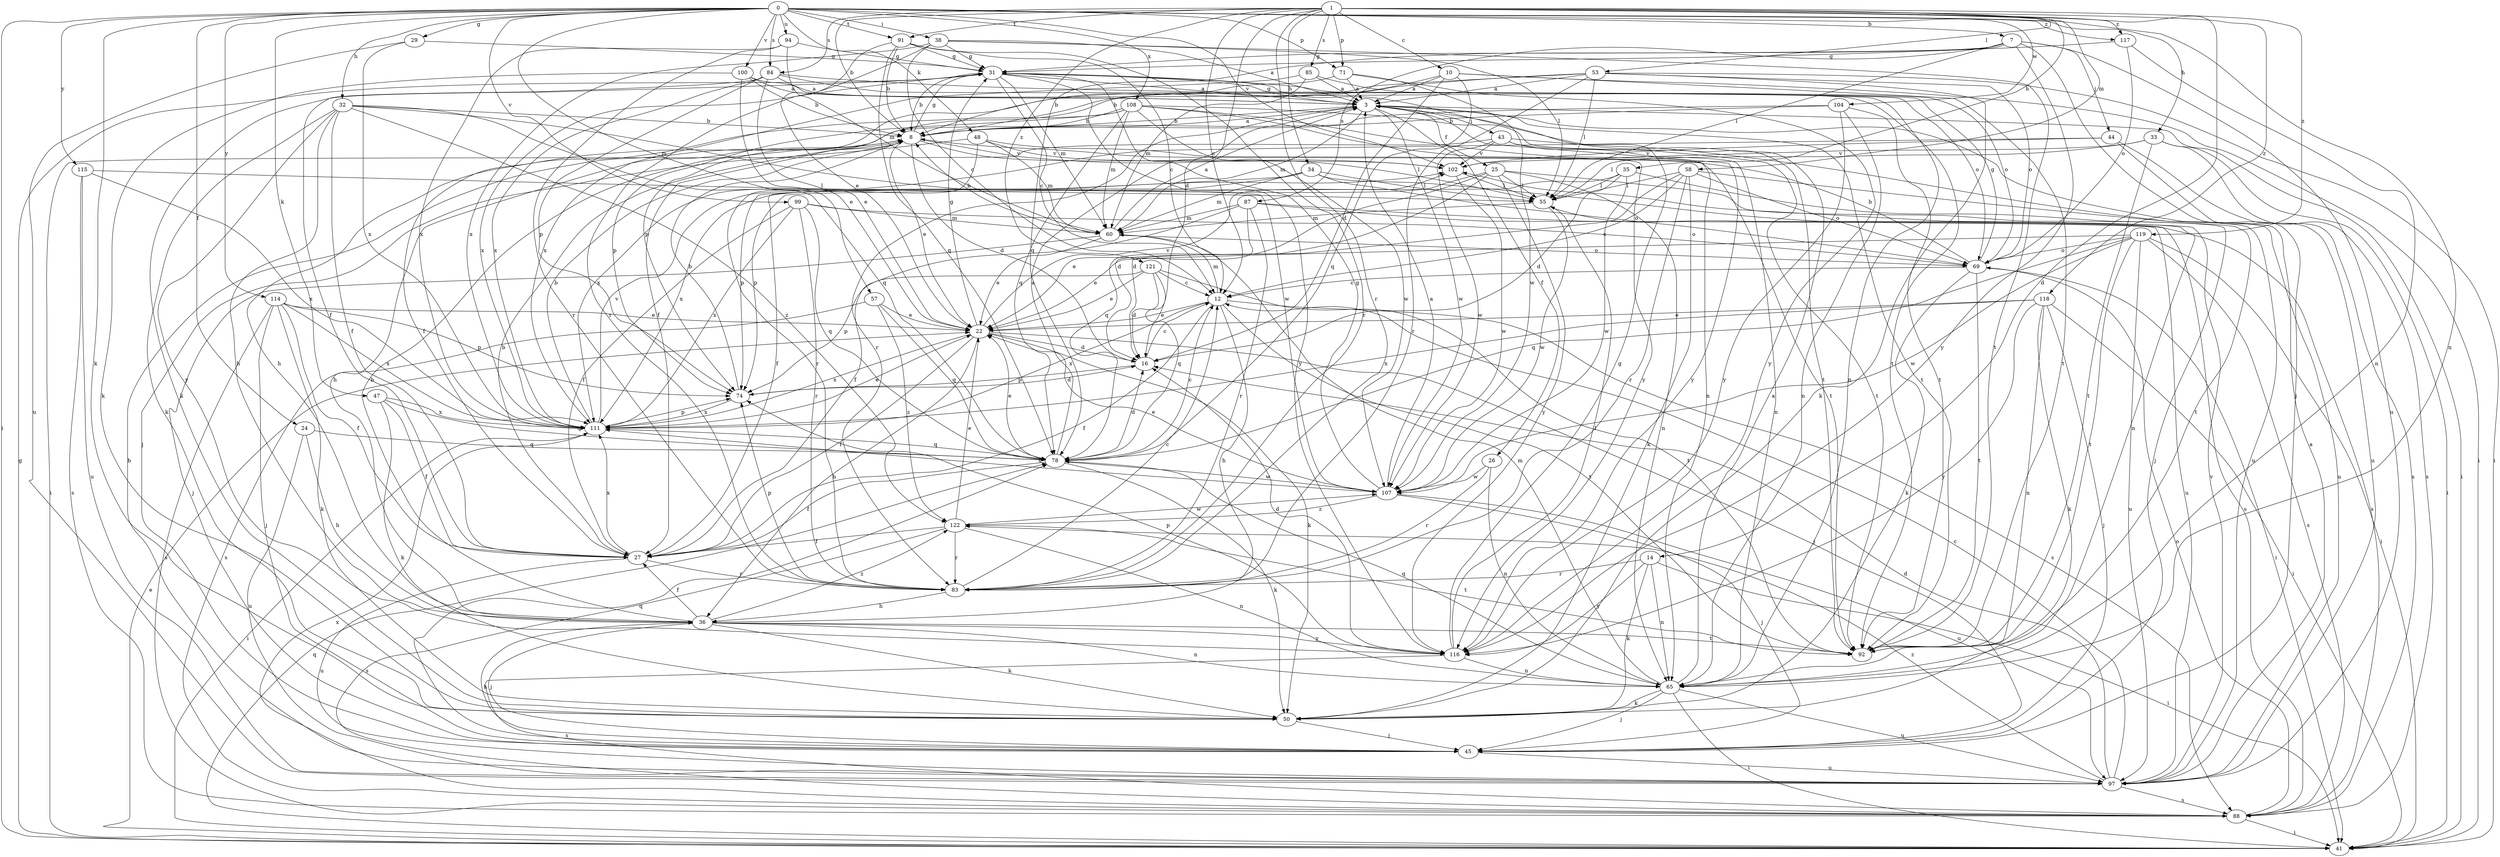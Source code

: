 strict digraph  {
0;
1;
3;
7;
8;
10;
12;
14;
16;
22;
24;
25;
26;
27;
29;
31;
32;
33;
34;
35;
36;
38;
41;
43;
44;
45;
47;
48;
50;
53;
55;
57;
58;
60;
65;
69;
71;
74;
78;
83;
84;
85;
87;
88;
91;
92;
94;
97;
99;
100;
102;
104;
107;
108;
111;
114;
115;
116;
117;
118;
119;
121;
122;
0 -> 7  [label=b];
0 -> 24  [label=f];
0 -> 29  [label=g];
0 -> 32  [label=h];
0 -> 33  [label=h];
0 -> 38  [label=i];
0 -> 41  [label=i];
0 -> 47  [label=k];
0 -> 48  [label=k];
0 -> 50  [label=k];
0 -> 57  [label=m];
0 -> 65  [label=n];
0 -> 71  [label=p];
0 -> 84  [label=s];
0 -> 91  [label=t];
0 -> 94  [label=u];
0 -> 99  [label=v];
0 -> 100  [label=v];
0 -> 102  [label=v];
0 -> 104  [label=w];
0 -> 108  [label=x];
0 -> 114  [label=y];
0 -> 115  [label=y];
0 -> 117  [label=z];
1 -> 8  [label=b];
1 -> 10  [label=c];
1 -> 12  [label=c];
1 -> 14  [label=d];
1 -> 16  [label=d];
1 -> 34  [label=h];
1 -> 35  [label=h];
1 -> 53  [label=l];
1 -> 58  [label=m];
1 -> 71  [label=p];
1 -> 83  [label=r];
1 -> 84  [label=s];
1 -> 85  [label=s];
1 -> 91  [label=t];
1 -> 117  [label=z];
1 -> 118  [label=z];
1 -> 119  [label=z];
1 -> 121  [label=z];
3 -> 8  [label=b];
3 -> 25  [label=f];
3 -> 26  [label=f];
3 -> 31  [label=g];
3 -> 41  [label=i];
3 -> 43  [label=j];
3 -> 60  [label=m];
3 -> 83  [label=r];
3 -> 92  [label=t];
3 -> 107  [label=w];
3 -> 116  [label=y];
7 -> 31  [label=g];
7 -> 44  [label=j];
7 -> 45  [label=j];
7 -> 55  [label=l];
7 -> 78  [label=q];
7 -> 87  [label=s];
7 -> 97  [label=u];
7 -> 116  [label=y];
8 -> 3  [label=a];
8 -> 16  [label=d];
8 -> 22  [label=e];
8 -> 31  [label=g];
8 -> 36  [label=h];
8 -> 55  [label=l];
8 -> 102  [label=v];
10 -> 3  [label=a];
10 -> 8  [label=b];
10 -> 16  [label=d];
10 -> 41  [label=i];
10 -> 78  [label=q];
10 -> 92  [label=t];
12 -> 22  [label=e];
12 -> 27  [label=f];
12 -> 36  [label=h];
12 -> 60  [label=m];
12 -> 88  [label=s];
12 -> 92  [label=t];
12 -> 111  [label=x];
14 -> 41  [label=i];
14 -> 50  [label=k];
14 -> 65  [label=n];
14 -> 83  [label=r];
14 -> 116  [label=y];
16 -> 12  [label=c];
16 -> 74  [label=p];
22 -> 16  [label=d];
22 -> 27  [label=f];
22 -> 31  [label=g];
22 -> 36  [label=h];
22 -> 45  [label=j];
22 -> 50  [label=k];
22 -> 102  [label=v];
22 -> 111  [label=x];
24 -> 36  [label=h];
24 -> 78  [label=q];
24 -> 97  [label=u];
25 -> 16  [label=d];
25 -> 45  [label=j];
25 -> 55  [label=l];
25 -> 65  [label=n];
25 -> 78  [label=q];
25 -> 111  [label=x];
25 -> 116  [label=y];
26 -> 65  [label=n];
26 -> 83  [label=r];
26 -> 107  [label=w];
27 -> 8  [label=b];
27 -> 83  [label=r];
27 -> 97  [label=u];
27 -> 111  [label=x];
29 -> 31  [label=g];
29 -> 97  [label=u];
29 -> 111  [label=x];
31 -> 3  [label=a];
31 -> 8  [label=b];
31 -> 12  [label=c];
31 -> 50  [label=k];
31 -> 60  [label=m];
31 -> 111  [label=x];
31 -> 116  [label=y];
32 -> 8  [label=b];
32 -> 27  [label=f];
32 -> 36  [label=h];
32 -> 50  [label=k];
32 -> 78  [label=q];
32 -> 107  [label=w];
32 -> 116  [label=y];
32 -> 122  [label=z];
33 -> 41  [label=i];
33 -> 55  [label=l];
33 -> 88  [label=s];
33 -> 92  [label=t];
33 -> 102  [label=v];
34 -> 27  [label=f];
34 -> 55  [label=l];
34 -> 60  [label=m];
34 -> 65  [label=n];
34 -> 69  [label=o];
34 -> 74  [label=p];
35 -> 16  [label=d];
35 -> 55  [label=l];
35 -> 74  [label=p];
35 -> 92  [label=t];
35 -> 107  [label=w];
36 -> 8  [label=b];
36 -> 27  [label=f];
36 -> 45  [label=j];
36 -> 50  [label=k];
36 -> 65  [label=n];
36 -> 92  [label=t];
36 -> 116  [label=y];
36 -> 122  [label=z];
38 -> 3  [label=a];
38 -> 12  [label=c];
38 -> 31  [label=g];
38 -> 55  [label=l];
38 -> 83  [label=r];
38 -> 92  [label=t];
38 -> 111  [label=x];
41 -> 22  [label=e];
41 -> 31  [label=g];
41 -> 78  [label=q];
43 -> 41  [label=i];
43 -> 65  [label=n];
43 -> 92  [label=t];
43 -> 97  [label=u];
43 -> 102  [label=v];
43 -> 107  [label=w];
44 -> 88  [label=s];
44 -> 97  [label=u];
44 -> 102  [label=v];
44 -> 111  [label=x];
45 -> 36  [label=h];
45 -> 78  [label=q];
45 -> 97  [label=u];
47 -> 27  [label=f];
47 -> 50  [label=k];
47 -> 78  [label=q];
47 -> 111  [label=x];
48 -> 45  [label=j];
48 -> 60  [label=m];
48 -> 83  [label=r];
48 -> 92  [label=t];
48 -> 102  [label=v];
50 -> 45  [label=j];
53 -> 3  [label=a];
53 -> 27  [label=f];
53 -> 41  [label=i];
53 -> 50  [label=k];
53 -> 55  [label=l];
53 -> 69  [label=o];
53 -> 74  [label=p];
53 -> 83  [label=r];
55 -> 60  [label=m];
55 -> 88  [label=s];
55 -> 107  [label=w];
57 -> 22  [label=e];
57 -> 78  [label=q];
57 -> 88  [label=s];
57 -> 122  [label=z];
58 -> 12  [label=c];
58 -> 16  [label=d];
58 -> 50  [label=k];
58 -> 55  [label=l];
58 -> 69  [label=o];
58 -> 83  [label=r];
58 -> 97  [label=u];
60 -> 3  [label=a];
60 -> 8  [label=b];
60 -> 22  [label=e];
60 -> 45  [label=j];
60 -> 69  [label=o];
65 -> 3  [label=a];
65 -> 41  [label=i];
65 -> 45  [label=j];
65 -> 50  [label=k];
65 -> 60  [label=m];
65 -> 78  [label=q];
65 -> 97  [label=u];
69 -> 8  [label=b];
69 -> 12  [label=c];
69 -> 31  [label=g];
69 -> 41  [label=i];
69 -> 50  [label=k];
69 -> 92  [label=t];
71 -> 3  [label=a];
71 -> 8  [label=b];
71 -> 107  [label=w];
71 -> 116  [label=y];
74 -> 8  [label=b];
74 -> 16  [label=d];
74 -> 111  [label=x];
78 -> 3  [label=a];
78 -> 12  [label=c];
78 -> 16  [label=d];
78 -> 22  [label=e];
78 -> 27  [label=f];
78 -> 50  [label=k];
78 -> 107  [label=w];
83 -> 12  [label=c];
83 -> 36  [label=h];
83 -> 74  [label=p];
84 -> 3  [label=a];
84 -> 22  [label=e];
84 -> 27  [label=f];
84 -> 65  [label=n];
84 -> 69  [label=o];
84 -> 74  [label=p];
84 -> 111  [label=x];
85 -> 3  [label=a];
85 -> 60  [label=m];
85 -> 69  [label=o];
85 -> 111  [label=x];
87 -> 22  [label=e];
87 -> 27  [label=f];
87 -> 60  [label=m];
87 -> 83  [label=r];
87 -> 88  [label=s];
87 -> 97  [label=u];
88 -> 41  [label=i];
88 -> 69  [label=o];
88 -> 111  [label=x];
91 -> 8  [label=b];
91 -> 12  [label=c];
91 -> 22  [label=e];
91 -> 31  [label=g];
91 -> 78  [label=q];
91 -> 83  [label=r];
94 -> 31  [label=g];
94 -> 60  [label=m];
94 -> 83  [label=r];
94 -> 111  [label=x];
97 -> 3  [label=a];
97 -> 8  [label=b];
97 -> 12  [label=c];
97 -> 16  [label=d];
97 -> 88  [label=s];
97 -> 102  [label=v];
97 -> 122  [label=z];
99 -> 27  [label=f];
99 -> 60  [label=m];
99 -> 69  [label=o];
99 -> 78  [label=q];
99 -> 83  [label=r];
99 -> 111  [label=x];
100 -> 3  [label=a];
100 -> 8  [label=b];
100 -> 22  [label=e];
100 -> 50  [label=k];
100 -> 92  [label=t];
102 -> 55  [label=l];
102 -> 107  [label=w];
104 -> 8  [label=b];
104 -> 36  [label=h];
104 -> 65  [label=n];
104 -> 92  [label=t];
104 -> 116  [label=y];
107 -> 3  [label=a];
107 -> 22  [label=e];
107 -> 31  [label=g];
107 -> 45  [label=j];
107 -> 97  [label=u];
107 -> 111  [label=x];
107 -> 122  [label=z];
108 -> 8  [label=b];
108 -> 27  [label=f];
108 -> 60  [label=m];
108 -> 65  [label=n];
108 -> 74  [label=p];
108 -> 78  [label=q];
108 -> 92  [label=t];
108 -> 107  [label=w];
108 -> 116  [label=y];
111 -> 8  [label=b];
111 -> 22  [label=e];
111 -> 41  [label=i];
111 -> 74  [label=p];
111 -> 78  [label=q];
111 -> 102  [label=v];
114 -> 22  [label=e];
114 -> 27  [label=f];
114 -> 45  [label=j];
114 -> 50  [label=k];
114 -> 74  [label=p];
114 -> 88  [label=s];
114 -> 111  [label=x];
115 -> 55  [label=l];
115 -> 88  [label=s];
115 -> 97  [label=u];
115 -> 111  [label=x];
116 -> 16  [label=d];
116 -> 31  [label=g];
116 -> 55  [label=l];
116 -> 65  [label=n];
116 -> 74  [label=p];
116 -> 88  [label=s];
117 -> 31  [label=g];
117 -> 65  [label=n];
117 -> 69  [label=o];
118 -> 22  [label=e];
118 -> 41  [label=i];
118 -> 45  [label=j];
118 -> 50  [label=k];
118 -> 65  [label=n];
118 -> 111  [label=x];
118 -> 116  [label=y];
119 -> 22  [label=e];
119 -> 41  [label=i];
119 -> 69  [label=o];
119 -> 78  [label=q];
119 -> 88  [label=s];
119 -> 92  [label=t];
119 -> 97  [label=u];
119 -> 107  [label=w];
121 -> 12  [label=c];
121 -> 16  [label=d];
121 -> 22  [label=e];
121 -> 74  [label=p];
121 -> 78  [label=q];
121 -> 92  [label=t];
122 -> 22  [label=e];
122 -> 27  [label=f];
122 -> 65  [label=n];
122 -> 83  [label=r];
122 -> 88  [label=s];
122 -> 92  [label=t];
122 -> 107  [label=w];
}
